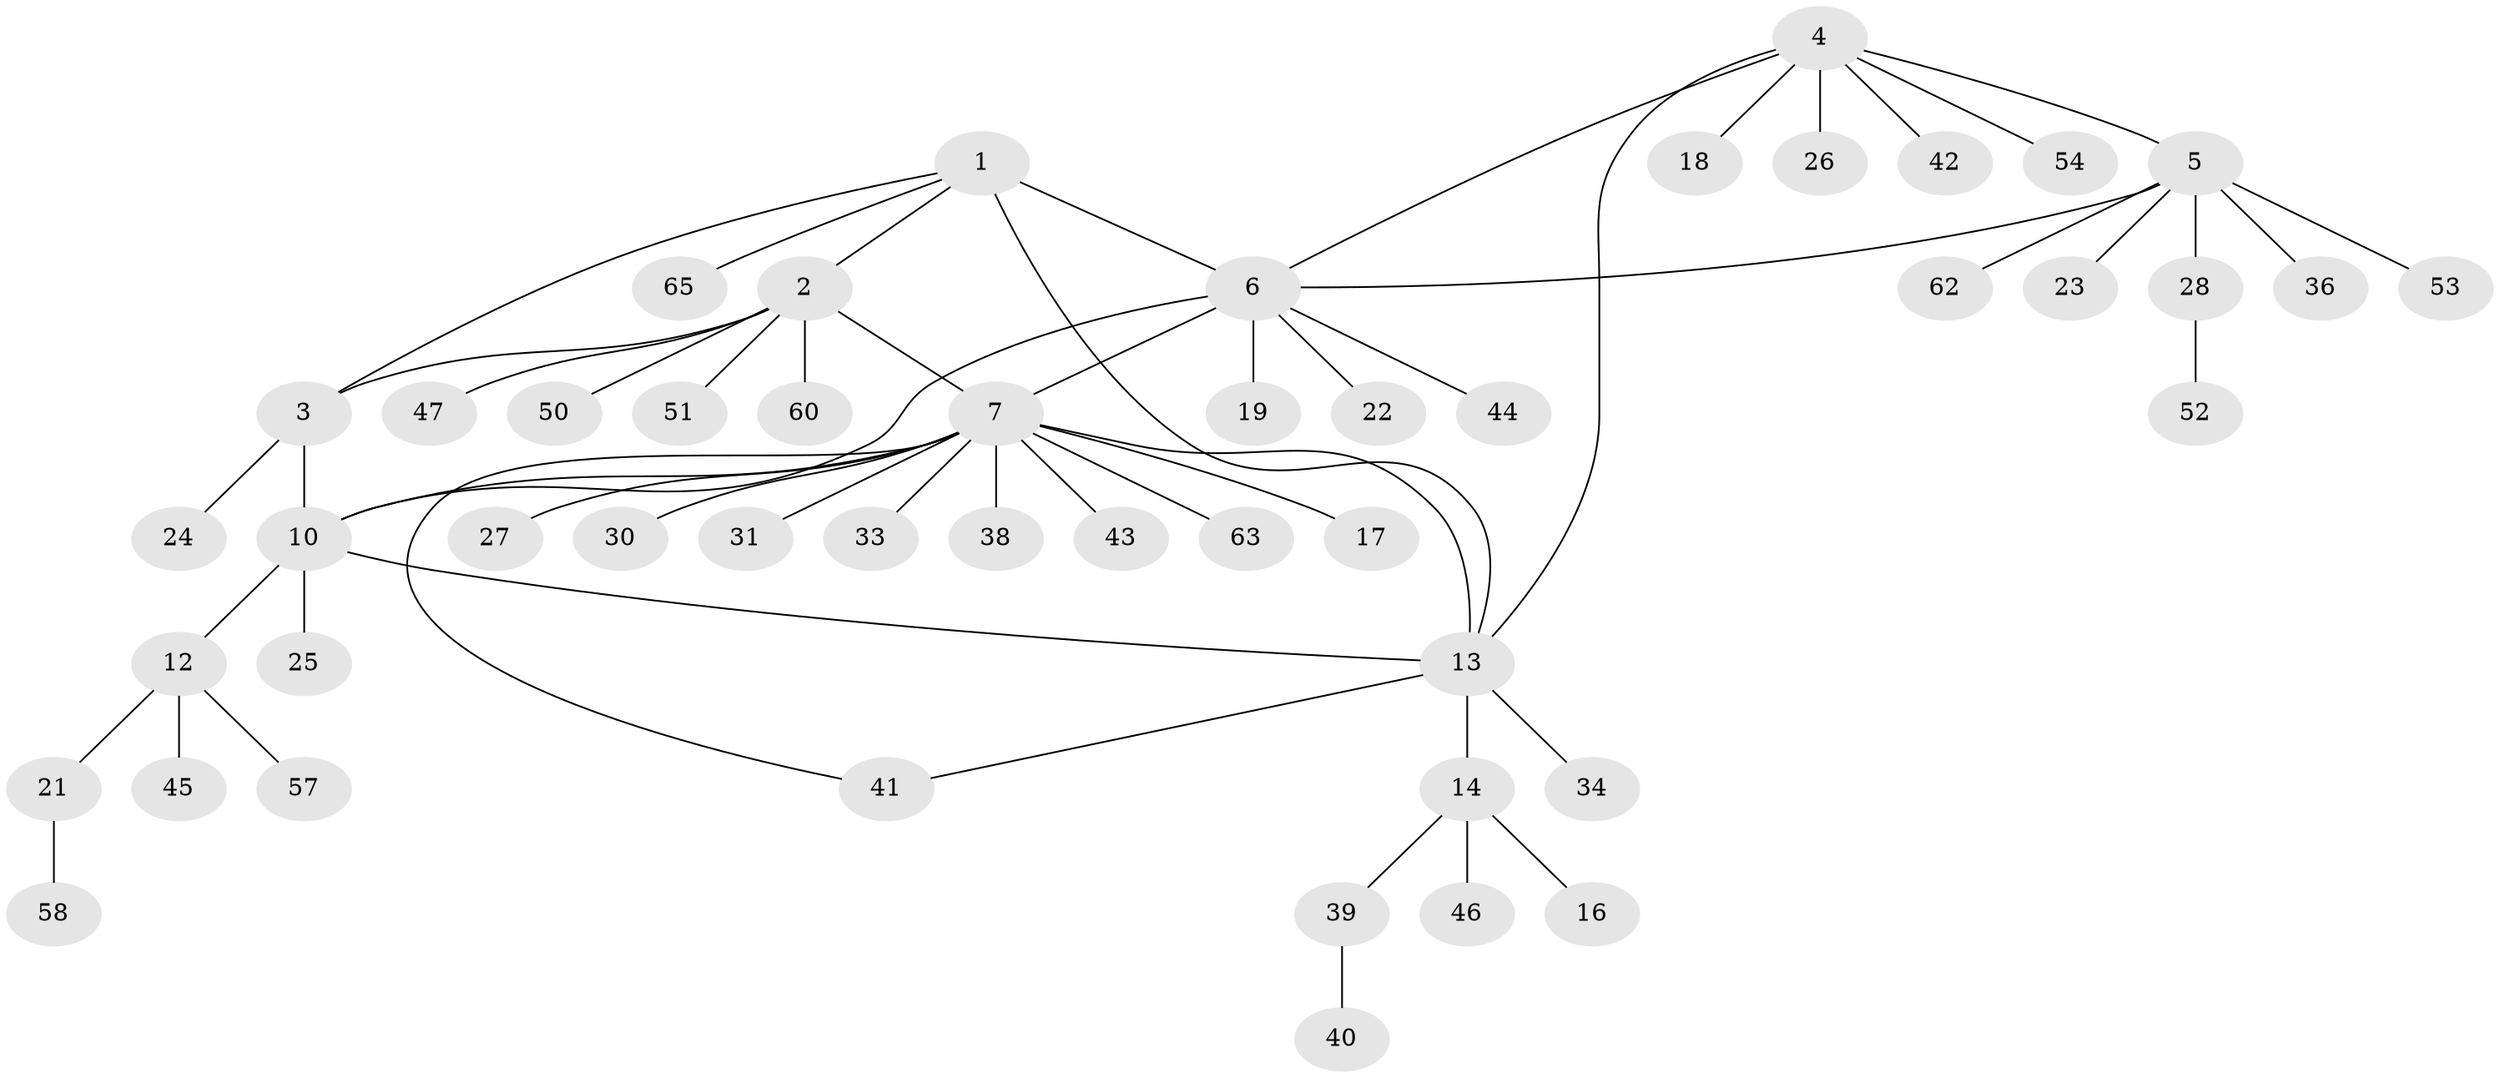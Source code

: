 // original degree distribution, {6: 0.07692307692307693, 4: 0.046153846153846156, 8: 0.03076923076923077, 10: 0.03076923076923077, 5: 0.015384615384615385, 3: 0.03076923076923077, 7: 0.015384615384615385, 1: 0.6153846153846154, 2: 0.13846153846153847}
// Generated by graph-tools (version 1.1) at 2025/11/02/27/25 16:11:33]
// undirected, 49 vertices, 57 edges
graph export_dot {
graph [start="1"]
  node [color=gray90,style=filled];
  1 [super="+35"];
  2 [super="+9"];
  3 [super="+20"];
  4 [super="+32"];
  5 [super="+56"];
  6 [super="+55"];
  7 [super="+8"];
  10 [super="+11"];
  12 [super="+49"];
  13 [super="+15"];
  14 [super="+48"];
  16;
  17;
  18;
  19;
  21 [super="+29"];
  22;
  23;
  24;
  25;
  26 [super="+37"];
  27;
  28;
  30 [super="+59"];
  31;
  33;
  34;
  36;
  38;
  39;
  40;
  41;
  42;
  43;
  44;
  45;
  46 [super="+61"];
  47;
  50;
  51;
  52;
  53;
  54;
  57;
  58 [super="+64"];
  60;
  62;
  63;
  65;
  1 -- 2;
  1 -- 3;
  1 -- 6 [weight=2];
  1 -- 65;
  1 -- 13;
  2 -- 3;
  2 -- 47;
  2 -- 50;
  2 -- 51;
  2 -- 60;
  2 -- 7 [weight=2];
  3 -- 10;
  3 -- 24;
  4 -- 5;
  4 -- 6;
  4 -- 18;
  4 -- 26;
  4 -- 42;
  4 -- 54;
  4 -- 13;
  5 -- 6;
  5 -- 23;
  5 -- 28;
  5 -- 36;
  5 -- 53;
  5 -- 62;
  6 -- 19;
  6 -- 22;
  6 -- 44;
  6 -- 10;
  6 -- 7;
  7 -- 10;
  7 -- 13;
  7 -- 17;
  7 -- 30;
  7 -- 31;
  7 -- 33;
  7 -- 38;
  7 -- 41;
  7 -- 27;
  7 -- 43;
  7 -- 63;
  10 -- 12 [weight=2];
  10 -- 25;
  10 -- 13;
  12 -- 21;
  12 -- 45;
  12 -- 57;
  13 -- 14 [weight=2];
  13 -- 34;
  13 -- 41;
  14 -- 16;
  14 -- 39;
  14 -- 46;
  21 -- 58;
  28 -- 52;
  39 -- 40;
}
